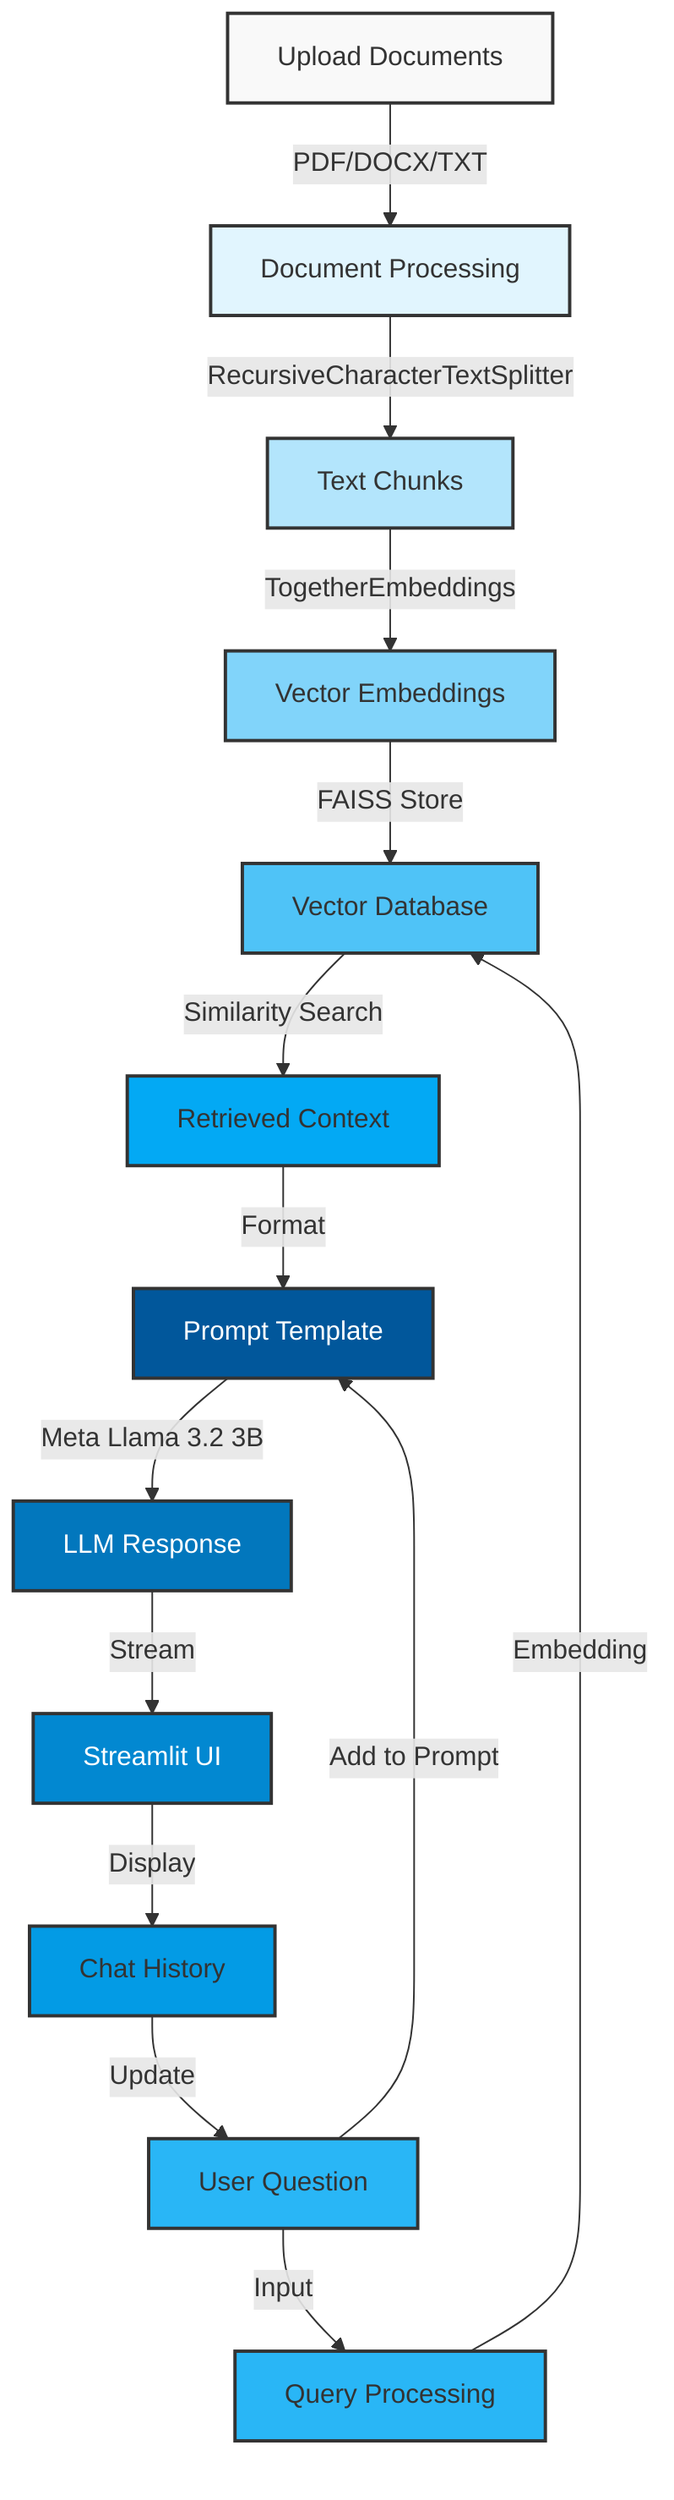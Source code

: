 flowchart TD
    A[Upload Documents] -->|PDF/DOCX/TXT| B[Document Processing]
    B -->|RecursiveCharacterTextSplitter| C[Text Chunks]
    C -->|TogetherEmbeddings| D[Vector Embeddings]
    D -->|FAISS Store| E[Vector Database]
    
    U[User Question] -->|Input| F[Query Processing]
    F -->|Embedding| E
    E -->|Similarity Search| G[Retrieved Context]
    
    G -->|Format| H[Prompt Template]
    U -->|Add to Prompt| H
    H -->|Meta Llama 3.2 3B| I[LLM Response]
    I -->|Stream| J[Streamlit UI]
    J -->|Display| K[Chat History]
    K -->|Update| U

    style A fill:#f9f9f9,stroke:#333,stroke-width:2px
    style B fill:#e1f5fe,stroke:#333,stroke-width:2px
    style C fill:#b3e5fc,stroke:#333,stroke-width:2px
    style D fill:#81d4fa,stroke:#333,stroke-width:2px
    style E fill:#4fc3f7,stroke:#333,stroke-width:2px
    style F fill:#29b6f6,stroke:#333,stroke-width:2px
    style G fill:#03a9f4,stroke:#333,stroke-width:2px
    style H fill:#01579b,stroke:#333,stroke-width:2px,color:#fff
    style I fill:#0277bd,stroke:#333,stroke-width:2px,color:#fff
    style J fill:#0288d1,stroke:#333,stroke-width:2px,color:#fff
    style K fill:#039be5,stroke:#333,stroke-width:2px
    style U fill:#29b6f6,stroke:#333,stroke-width:2px